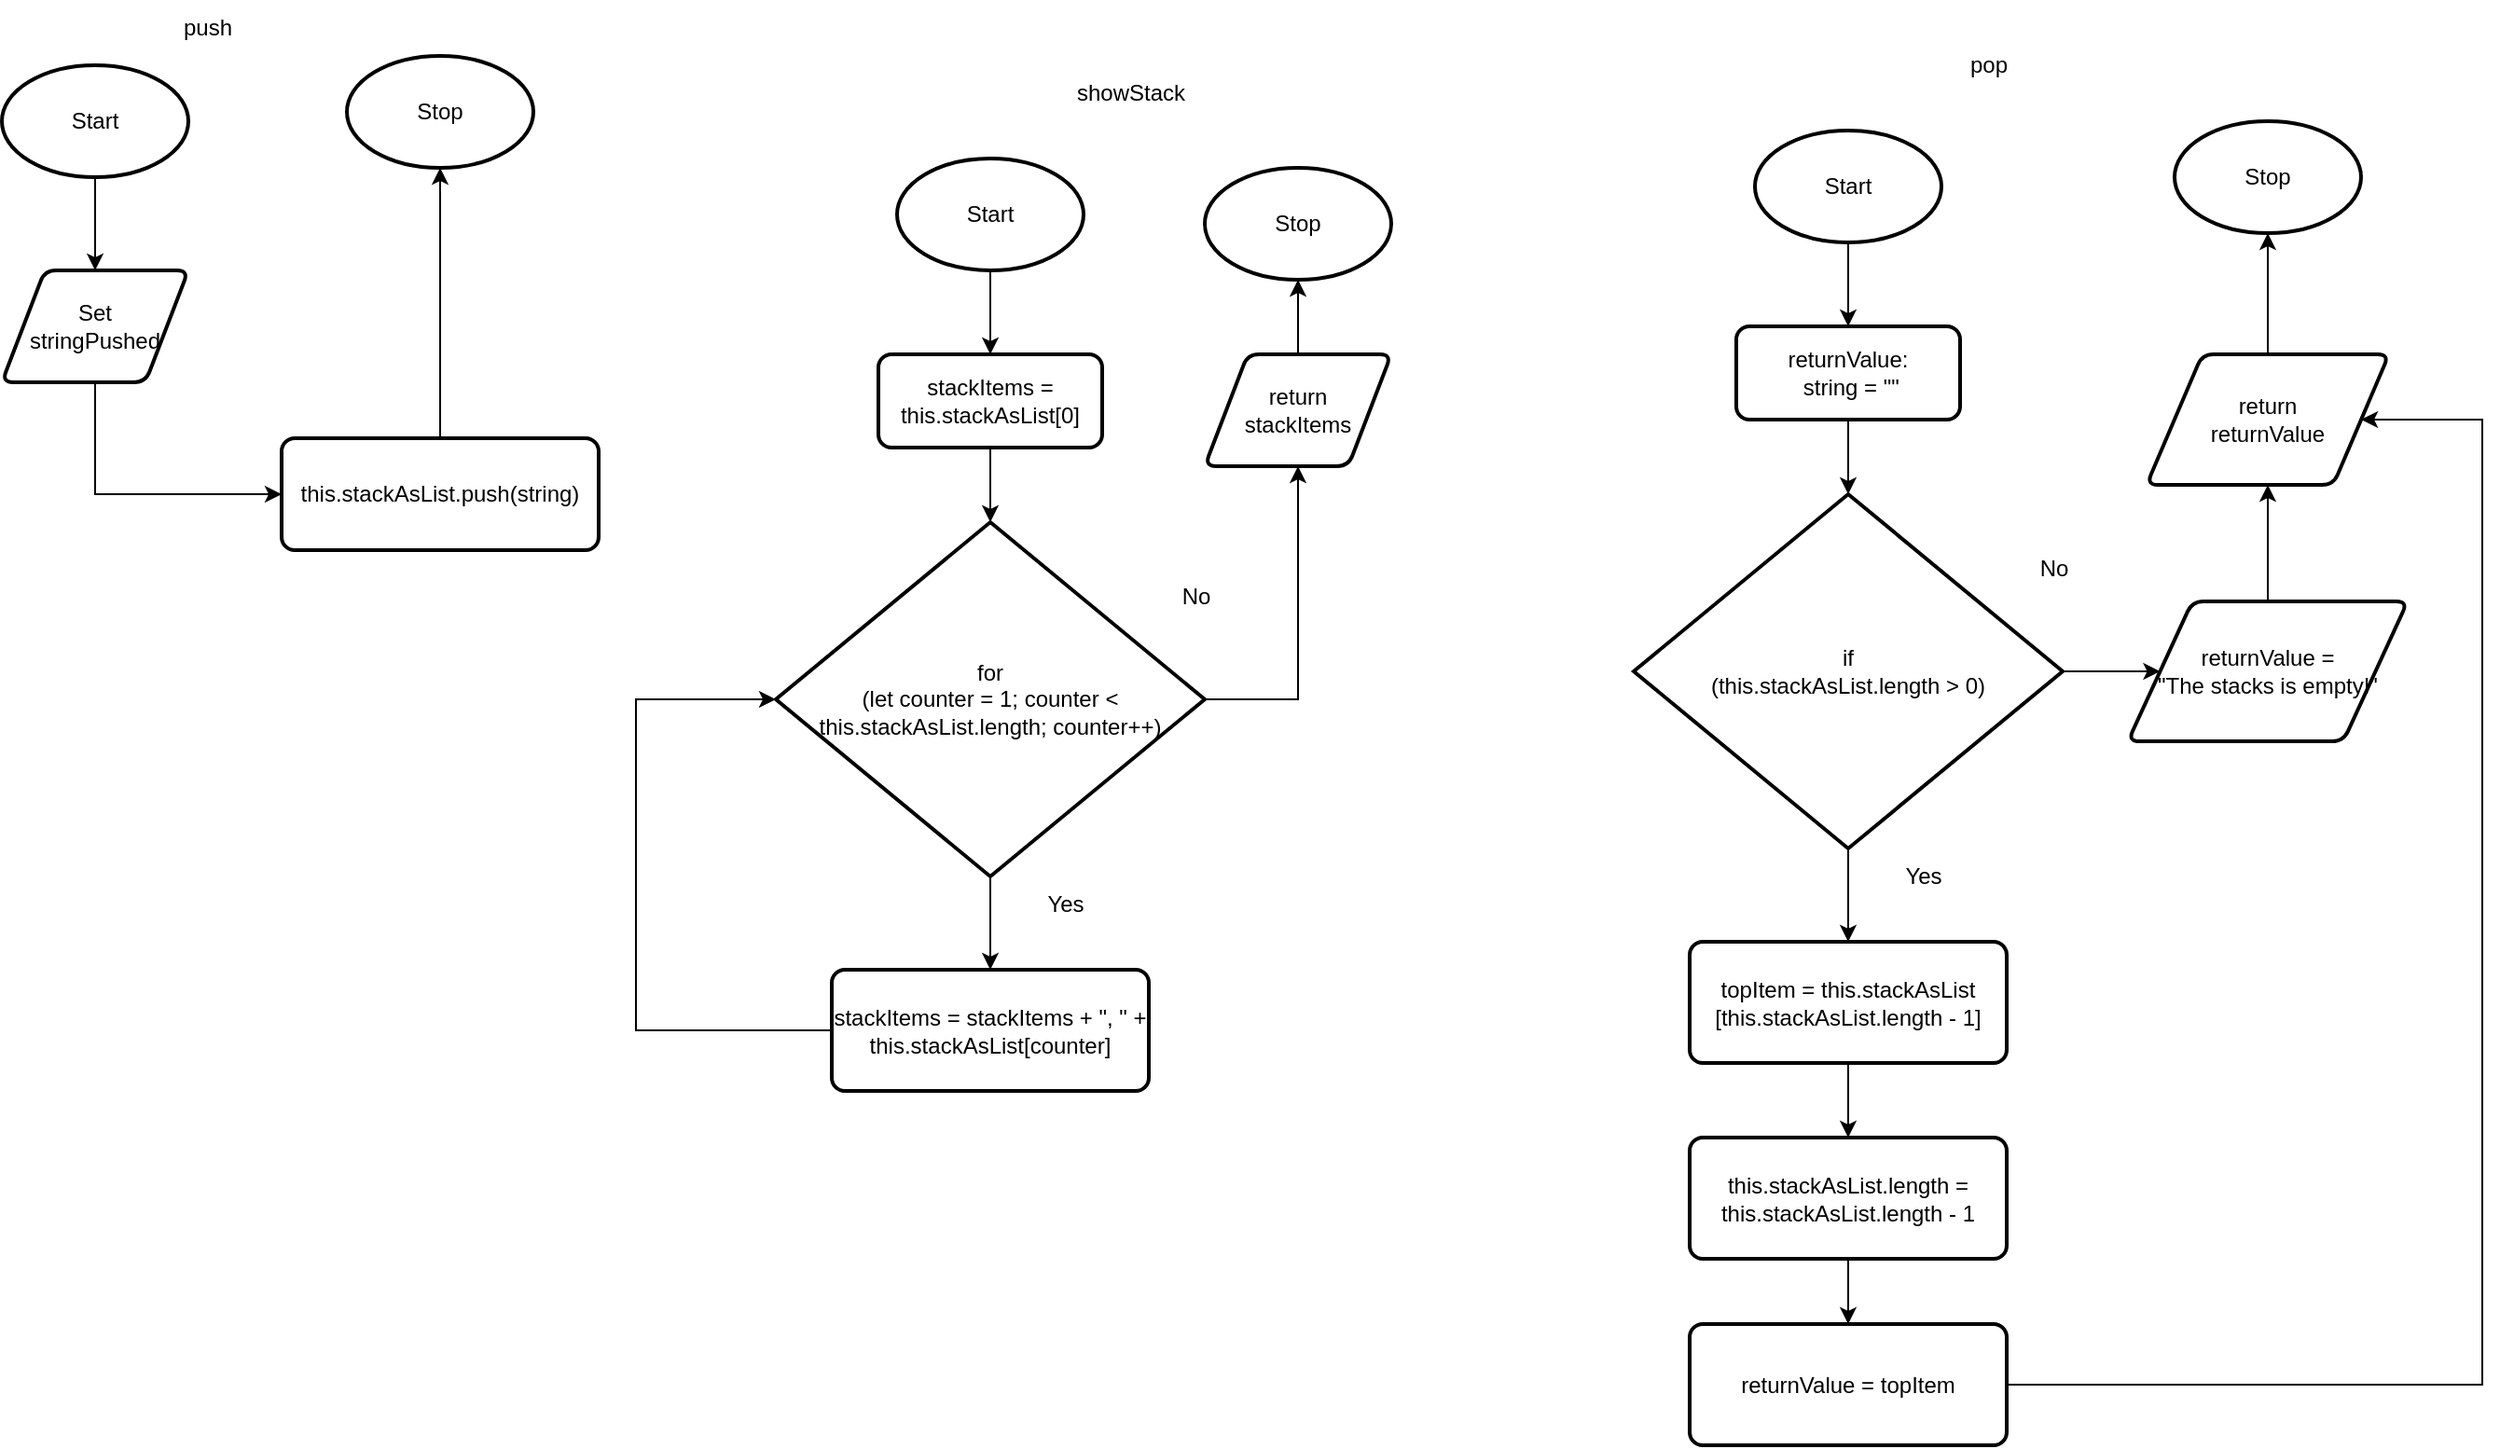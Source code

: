 <mxfile>
    <diagram id="5gMrNbhCcvMap2-kCo8e" name="Page-1">
        <mxGraphModel dx="1637" dy="512" grid="1" gridSize="10" guides="1" tooltips="1" connect="1" arrows="1" fold="1" page="1" pageScale="1" pageWidth="827" pageHeight="1169" math="0" shadow="0">
            <root>
                <mxCell id="0"/>
                <mxCell id="1" parent="0"/>
                <mxCell id="97" style="edgeStyle=none;html=1;entryX=0.5;entryY=0;entryDx=0;entryDy=0;" parent="1" source="66" target="73" edge="1">
                    <mxGeometry relative="1" as="geometry"/>
                </mxCell>
                <mxCell id="66" value="Start" style="strokeWidth=2;html=1;shape=mxgraph.flowchart.start_1;whiteSpace=wrap;" parent="1" vertex="1">
                    <mxGeometry x="-100" y="85" width="100" height="60" as="geometry"/>
                </mxCell>
                <mxCell id="67" value="Stop" style="strokeWidth=2;html=1;shape=mxgraph.flowchart.start_1;whiteSpace=wrap;" parent="1" vertex="1">
                    <mxGeometry x="85" y="80" width="100" height="60" as="geometry"/>
                </mxCell>
                <mxCell id="75" style="edgeStyle=none;rounded=0;html=1;entryX=0.5;entryY=1;entryDx=0;entryDy=0;entryPerimeter=0;fontSize=9;" parent="1" source="71" target="67" edge="1">
                    <mxGeometry relative="1" as="geometry"/>
                </mxCell>
                <mxCell id="71" value="&lt;font style=&quot;font-size: 12px;&quot;&gt;this.stackAsList.push(string)&lt;/font&gt;" style="rounded=1;whiteSpace=wrap;html=1;absoluteArcSize=1;arcSize=14;strokeWidth=2;fontSize=9;" parent="1" vertex="1">
                    <mxGeometry x="50" y="285" width="170" height="60" as="geometry"/>
                </mxCell>
                <mxCell id="72" value="push" style="text;html=1;align=center;verticalAlign=middle;resizable=0;points=[];autosize=1;strokeColor=none;fillColor=none;" parent="1" vertex="1">
                    <mxGeometry x="-15" y="50" width="50" height="30" as="geometry"/>
                </mxCell>
                <mxCell id="74" style="edgeStyle=none;rounded=0;html=1;" parent="1" source="73" target="71" edge="1">
                    <mxGeometry relative="1" as="geometry">
                        <Array as="points">
                            <mxPoint x="-50" y="315"/>
                        </Array>
                    </mxGeometry>
                </mxCell>
                <mxCell id="73" value="Set &lt;br&gt;stringPushed" style="shape=parallelogram;html=1;strokeWidth=2;perimeter=parallelogramPerimeter;whiteSpace=wrap;rounded=1;arcSize=12;size=0.23;" parent="1" vertex="1">
                    <mxGeometry x="-100" y="195" width="100" height="60" as="geometry"/>
                </mxCell>
                <mxCell id="98" style="edgeStyle=none;html=1;entryX=0.5;entryY=0;entryDx=0;entryDy=0;" parent="1" source="77" target="99" edge="1">
                    <mxGeometry relative="1" as="geometry">
                        <mxPoint x="430" y="235" as="targetPoint"/>
                    </mxGeometry>
                </mxCell>
                <mxCell id="77" value="Start" style="strokeWidth=2;html=1;shape=mxgraph.flowchart.start_1;whiteSpace=wrap;" parent="1" vertex="1">
                    <mxGeometry x="380" y="135" width="100" height="60" as="geometry"/>
                </mxCell>
                <mxCell id="78" value="Stop" style="strokeWidth=2;html=1;shape=mxgraph.flowchart.start_1;whiteSpace=wrap;" parent="1" vertex="1">
                    <mxGeometry x="545" y="140" width="100" height="60" as="geometry"/>
                </mxCell>
                <mxCell id="79" style="edgeStyle=none;html=1;entryX=0.5;entryY=0;entryDx=0;entryDy=0;fontSize=12;entryPerimeter=0;" parent="1" source="99" target="84" edge="1">
                    <mxGeometry relative="1" as="geometry">
                        <mxPoint x="430" y="295.0" as="sourcePoint"/>
                        <mxPoint x="430" y="335.0" as="targetPoint"/>
                    </mxGeometry>
                </mxCell>
                <mxCell id="83" value="showStack" style="text;html=1;align=center;verticalAlign=middle;resizable=0;points=[];autosize=1;strokeColor=none;fillColor=none;" parent="1" vertex="1">
                    <mxGeometry x="465" y="85" width="80" height="30" as="geometry"/>
                </mxCell>
                <mxCell id="87" style="edgeStyle=none;html=1;fontSize=6;" parent="1" source="84" target="86" edge="1">
                    <mxGeometry relative="1" as="geometry"/>
                </mxCell>
                <mxCell id="101" style="edgeStyle=elbowEdgeStyle;html=1;entryX=0.5;entryY=1;entryDx=0;entryDy=0;elbow=vertical;exitX=1;exitY=0.5;exitDx=0;exitDy=0;exitPerimeter=0;rounded=0;" parent="1" source="84" target="100" edge="1">
                    <mxGeometry relative="1" as="geometry">
                        <Array as="points">
                            <mxPoint x="595" y="425"/>
                        </Array>
                    </mxGeometry>
                </mxCell>
                <mxCell id="84" value="&lt;font style=&quot;font-size: 12px;&quot;&gt;for &lt;br&gt;(let counter = 1; counter &amp;lt; this.stackAsList.length; counter++)&lt;/font&gt;" style="strokeWidth=2;html=1;shape=mxgraph.flowchart.decision;whiteSpace=wrap;fontSize=6;" parent="1" vertex="1">
                    <mxGeometry x="315" y="330" width="230" height="190" as="geometry"/>
                </mxCell>
                <mxCell id="93" style="edgeStyle=elbowEdgeStyle;rounded=0;elbow=vertical;html=1;entryX=0;entryY=0.5;entryDx=0;entryDy=0;entryPerimeter=0;fontSize=12;" parent="1" source="86" target="84" edge="1">
                    <mxGeometry relative="1" as="geometry">
                        <Array as="points">
                            <mxPoint x="240" y="500"/>
                        </Array>
                    </mxGeometry>
                </mxCell>
                <mxCell id="86" value="stackItems = stackItems + &quot;, &quot; + this.stackAsList[counter]" style="rounded=1;whiteSpace=wrap;html=1;absoluteArcSize=1;arcSize=14;strokeWidth=2;fontSize=12;" parent="1" vertex="1">
                    <mxGeometry x="345" y="570" width="170" height="65" as="geometry"/>
                </mxCell>
                <mxCell id="90" value="Yes" style="text;html=1;align=center;verticalAlign=middle;resizable=0;points=[];autosize=1;strokeColor=none;fillColor=none;fontSize=12;" parent="1" vertex="1">
                    <mxGeometry x="450" y="520" width="40" height="30" as="geometry"/>
                </mxCell>
                <mxCell id="92" value="No" style="text;html=1;align=center;verticalAlign=middle;resizable=0;points=[];autosize=1;strokeColor=none;fillColor=none;fontSize=12;" parent="1" vertex="1">
                    <mxGeometry x="520" y="355" width="40" height="30" as="geometry"/>
                </mxCell>
                <mxCell id="99" value="stackItems = this.stackAsList[0]" style="rounded=1;whiteSpace=wrap;html=1;absoluteArcSize=1;arcSize=14;strokeWidth=2;" parent="1" vertex="1">
                    <mxGeometry x="370" y="240" width="120" height="50" as="geometry"/>
                </mxCell>
                <mxCell id="102" style="edgeStyle=elbowEdgeStyle;rounded=0;elbow=vertical;html=1;entryX=0.5;entryY=1;entryDx=0;entryDy=0;entryPerimeter=0;" parent="1" source="100" target="78" edge="1">
                    <mxGeometry relative="1" as="geometry"/>
                </mxCell>
                <mxCell id="100" value="return &lt;br&gt;stackItems" style="shape=parallelogram;html=1;strokeWidth=2;perimeter=parallelogramPerimeter;whiteSpace=wrap;rounded=1;arcSize=12;size=0.23;" parent="1" vertex="1">
                    <mxGeometry x="545" y="240" width="100" height="60" as="geometry"/>
                </mxCell>
                <mxCell id="103" style="edgeStyle=none;html=1;entryX=0.5;entryY=0;entryDx=0;entryDy=0;" parent="1" source="104" target="115" edge="1">
                    <mxGeometry relative="1" as="geometry">
                        <mxPoint x="890" y="220" as="targetPoint"/>
                    </mxGeometry>
                </mxCell>
                <mxCell id="104" value="Start" style="strokeWidth=2;html=1;shape=mxgraph.flowchart.start_1;whiteSpace=wrap;" parent="1" vertex="1">
                    <mxGeometry x="840" y="120" width="100" height="60" as="geometry"/>
                </mxCell>
                <mxCell id="105" value="Stop" style="strokeWidth=2;html=1;shape=mxgraph.flowchart.start_1;whiteSpace=wrap;" parent="1" vertex="1">
                    <mxGeometry x="1065" y="115" width="100" height="60" as="geometry"/>
                </mxCell>
                <mxCell id="106" style="edgeStyle=none;html=1;entryX=0.5;entryY=0;entryDx=0;entryDy=0;fontSize=12;entryPerimeter=0;" parent="1" source="115" target="110" edge="1">
                    <mxGeometry relative="1" as="geometry">
                        <mxPoint x="890" y="280.0" as="sourcePoint"/>
                        <mxPoint x="890" y="320.0" as="targetPoint"/>
                    </mxGeometry>
                </mxCell>
                <mxCell id="107" value="pop" style="text;html=1;align=center;verticalAlign=middle;resizable=0;points=[];autosize=1;strokeColor=none;fillColor=none;" parent="1" vertex="1">
                    <mxGeometry x="945" y="70" width="40" height="30" as="geometry"/>
                </mxCell>
                <mxCell id="108" style="edgeStyle=none;html=1;fontSize=6;" parent="1" source="110" target="112" edge="1">
                    <mxGeometry relative="1" as="geometry"/>
                </mxCell>
                <mxCell id="124" style="edgeStyle=none;html=1;entryX=0;entryY=0.5;entryDx=0;entryDy=0;" parent="1" source="110" target="123" edge="1">
                    <mxGeometry relative="1" as="geometry"/>
                </mxCell>
                <mxCell id="110" value="&lt;span style=&quot;font-size: 12px;&quot;&gt;if &lt;br&gt;(this.stackAsList.length &amp;gt; 0)&lt;/span&gt;" style="strokeWidth=2;html=1;shape=mxgraph.flowchart.decision;whiteSpace=wrap;fontSize=6;" parent="1" vertex="1">
                    <mxGeometry x="775" y="315" width="230" height="190" as="geometry"/>
                </mxCell>
                <mxCell id="119" style="edgeStyle=none;html=1;" parent="1" source="112" target="118" edge="1">
                    <mxGeometry relative="1" as="geometry"/>
                </mxCell>
                <mxCell id="112" value="topItem = this.stackAsList&lt;br&gt;[this.stackAsList.length - 1]" style="rounded=1;whiteSpace=wrap;html=1;absoluteArcSize=1;arcSize=14;strokeWidth=2;fontSize=12;" parent="1" vertex="1">
                    <mxGeometry x="805" y="555" width="170" height="65" as="geometry"/>
                </mxCell>
                <mxCell id="113" value="Yes" style="text;html=1;align=center;verticalAlign=middle;resizable=0;points=[];autosize=1;strokeColor=none;fillColor=none;fontSize=12;" parent="1" vertex="1">
                    <mxGeometry x="910" y="505" width="40" height="30" as="geometry"/>
                </mxCell>
                <mxCell id="114" value="No" style="text;html=1;align=center;verticalAlign=middle;resizable=0;points=[];autosize=1;strokeColor=none;fillColor=none;fontSize=12;" parent="1" vertex="1">
                    <mxGeometry x="980" y="340" width="40" height="30" as="geometry"/>
                </mxCell>
                <mxCell id="115" value="returnValue:&lt;br&gt;&amp;nbsp;string = &quot;&quot;" style="rounded=1;whiteSpace=wrap;html=1;absoluteArcSize=1;arcSize=14;strokeWidth=2;" parent="1" vertex="1">
                    <mxGeometry x="830" y="225" width="120" height="50" as="geometry"/>
                </mxCell>
                <mxCell id="127" style="edgeStyle=none;html=1;entryX=0.5;entryY=1;entryDx=0;entryDy=0;entryPerimeter=0;" parent="1" source="117" target="105" edge="1">
                    <mxGeometry relative="1" as="geometry"/>
                </mxCell>
                <mxCell id="117" value="return &lt;br&gt;returnValue" style="shape=parallelogram;html=1;strokeWidth=2;perimeter=parallelogramPerimeter;whiteSpace=wrap;rounded=1;arcSize=12;size=0.23;" parent="1" vertex="1">
                    <mxGeometry x="1050" y="240" width="130" height="70" as="geometry"/>
                </mxCell>
                <mxCell id="121" style="edgeStyle=none;html=1;" parent="1" source="118" target="120" edge="1">
                    <mxGeometry relative="1" as="geometry"/>
                </mxCell>
                <mxCell id="118" value="&lt;div&gt;this.stackAsList.length = this.stackAsList.length - 1&lt;/div&gt;" style="rounded=1;whiteSpace=wrap;html=1;absoluteArcSize=1;arcSize=14;strokeWidth=2;fontSize=12;" parent="1" vertex="1">
                    <mxGeometry x="805" y="660" width="170" height="65" as="geometry"/>
                </mxCell>
                <mxCell id="128" style="edgeStyle=elbowEdgeStyle;html=1;entryX=1;entryY=0.5;entryDx=0;entryDy=0;elbow=vertical;rounded=0;" parent="1" source="120" target="117" edge="1">
                    <mxGeometry relative="1" as="geometry">
                        <Array as="points">
                            <mxPoint x="1230" y="560"/>
                            <mxPoint x="1070" y="800"/>
                        </Array>
                    </mxGeometry>
                </mxCell>
                <mxCell id="120" value="&lt;div&gt;returnValue = topItem&lt;/div&gt;" style="rounded=1;whiteSpace=wrap;html=1;absoluteArcSize=1;arcSize=14;strokeWidth=2;fontSize=12;" parent="1" vertex="1">
                    <mxGeometry x="805" y="760" width="170" height="65" as="geometry"/>
                </mxCell>
                <mxCell id="126" style="edgeStyle=none;html=1;" parent="1" source="123" target="117" edge="1">
                    <mxGeometry relative="1" as="geometry"/>
                </mxCell>
                <mxCell id="123" value="returnValue = &lt;br&gt;&quot;The stacks is empty!&quot;" style="shape=parallelogram;html=1;strokeWidth=2;perimeter=parallelogramPerimeter;whiteSpace=wrap;rounded=1;arcSize=12;size=0.23;" parent="1" vertex="1">
                    <mxGeometry x="1040" y="372.5" width="150" height="75" as="geometry"/>
                </mxCell>
            </root>
        </mxGraphModel>
    </diagram>
</mxfile>